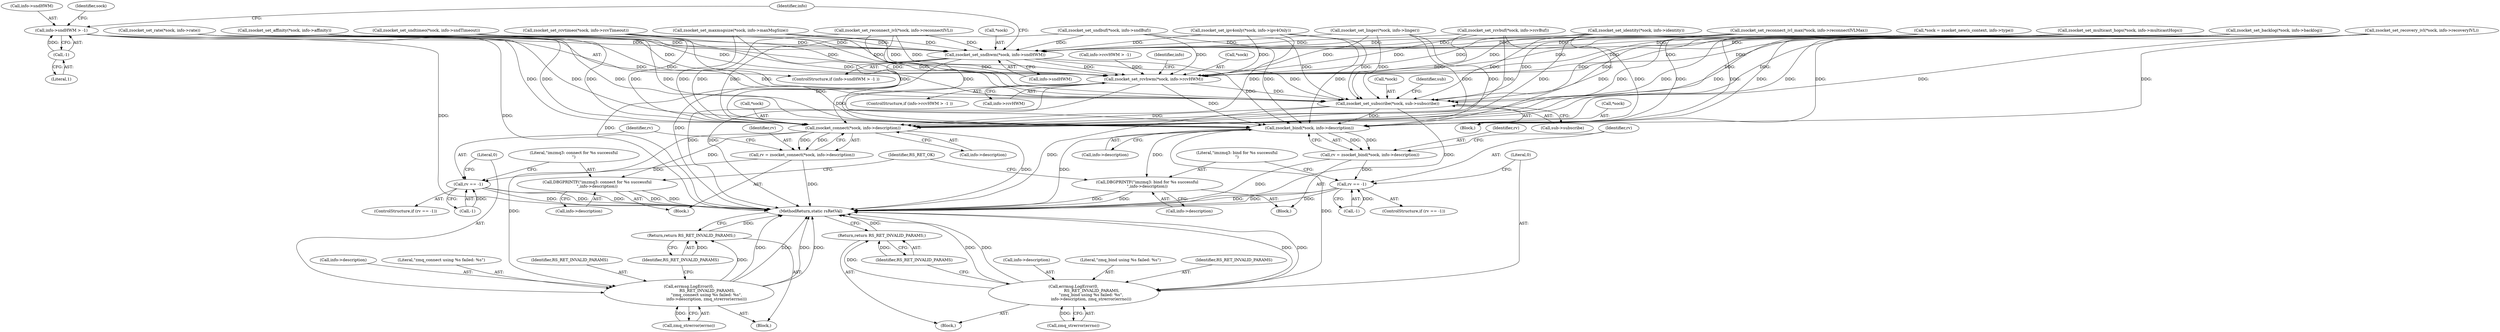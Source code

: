 digraph "0_rsyslog_062d0c671a29f7c6f7dff4a2f1f35df375bbb30b@pointer" {
"1000326" [label="(Call,info->sndHWM > -1)"];
"1000330" [label="(Call,-1)"];
"1000332" [label="(Call,zsocket_set_sndhwm(*sock, info->sndHWM))"];
"1000345" [label="(Call,zsocket_set_rcvhwm(*sock, info->rcvHWM))"];
"1000373" [label="(Call,zsocket_set_subscribe(*sock, sub->subscribe))"];
"1000388" [label="(Call,zsocket_connect(*sock, info->description))"];
"1000386" [label="(Call,rv = zsocket_connect(*sock, info->description))"];
"1000395" [label="(Call,rv == -1)"];
"1000400" [label="(Call,errmsg.LogError(0,\n                             RS_RET_INVALID_PARAMS,\n                            \"zmq_connect using %s failed: %s\",\n                            info->description, zmq_strerror(errno)))"];
"1000409" [label="(Return,return RS_RET_INVALID_PARAMS;)"];
"1000411" [label="(Call,DBGPRINTF(\"imzmq3: connect for %s successful\n\",info->description))"];
"1000420" [label="(Call,zsocket_bind(*sock, info->description))"];
"1000418" [label="(Call,rv = zsocket_bind(*sock, info->description))"];
"1000427" [label="(Call,rv == -1)"];
"1000432" [label="(Call,errmsg.LogError(0,\n                             RS_RET_INVALID_PARAMS,\n                            \"zmq_bind using %s failed: %s\",\n                            info->description, zmq_strerror(errno)))"];
"1000441" [label="(Return,return RS_RET_INVALID_PARAMS;)"];
"1000443" [label="(Call,DBGPRINTF(\"imzmq3: bind for %s successful\n\",info->description))"];
"1000335" [label="(Call,info->sndHWM)"];
"1000388" [label="(Call,zsocket_connect(*sock, info->description))"];
"1000426" [label="(ControlStructure,if (rv == -1))"];
"1000439" [label="(Call,zmq_strerror(errno))"];
"1000442" [label="(Identifier,RS_RET_INVALID_PARAMS)"];
"1000348" [label="(Call,info->rcvHWM)"];
"1000254" [label="(Call,zsocket_set_recovery_ivl(*sock, info->recoveryIVL))"];
"1000417" [label="(Block,)"];
"1000400" [label="(Call,errmsg.LogError(0,\n                             RS_RET_INVALID_PARAMS,\n                            \"zmq_connect using %s failed: %s\",\n                            info->description, zmq_strerror(errno)))"];
"1000397" [label="(Call,-1)"];
"1000202" [label="(Call,zsocket_set_sndtimeo(*sock, info->sndTimeout))"];
"1000163" [label="(Call,zsocket_set_rcvbuf(*sock, info->rcvBuf))"];
"1000413" [label="(Call,info->description)"];
"1000443" [label="(Call,DBGPRINTF(\"imzmq3: bind for %s successful\n\",info->description))"];
"1000394" [label="(ControlStructure,if (rv == -1))"];
"1000354" [label="(Identifier,info)"];
"1000444" [label="(Literal,\"imzmq3: bind for %s successful\n\")"];
"1000436" [label="(Call,info->description)"];
"1000431" [label="(Block,)"];
"1000376" [label="(Call,sub->subscribe)"];
"1000409" [label="(Return,return RS_RET_INVALID_PARAMS;)"];
"1000176" [label="(Call,zsocket_set_linger(*sock, info->linger))"];
"1000372" [label="(Block,)"];
"1000306" [label="(Call,zsocket_set_ipv4only(*sock, info->ipv4Only))"];
"1000412" [label="(Literal,\"imzmq3: connect for %s successful\n\")"];
"1000339" [label="(Call,info->rcvHWM > -1)"];
"1000427" [label="(Call,rv == -1)"];
"1000150" [label="(Call,zsocket_set_sndbuf(*sock, info->sndBuf))"];
"1000293" [label="(Call,zsocket_set_reconnect_ivl_max(*sock, info->reconnectIVLMax))"];
"1000334" [label="(Identifier,sock)"];
"1000228" [label="(Call,zsocket_set_maxmsgsize(*sock, info->maxMsgSize))"];
"1000267" [label="(Call,zsocket_set_multicast_hops(*sock, info->multicastHops))"];
"1000419" [label="(Identifier,rv)"];
"1000433" [label="(Literal,0)"];
"1000435" [label="(Literal,\"zmq_bind using %s failed: %s\")"];
"1000346" [label="(Call,*sock)"];
"1000189" [label="(Call,zsocket_set_backlog(*sock, info->backlog))"];
"1000434" [label="(Identifier,RS_RET_INVALID_PARAMS)"];
"1000280" [label="(Call,zsocket_set_reconnect_ivl(*sock, info->reconnectIVL))"];
"1000373" [label="(Call,zsocket_set_subscribe(*sock, sub->subscribe))"];
"1000399" [label="(Block,)"];
"1000407" [label="(Call,zmq_strerror(errno))"];
"1000404" [label="(Call,info->description)"];
"1000241" [label="(Call,zsocket_set_rate(*sock, info->rate))"];
"1000387" [label="(Identifier,rv)"];
"1000402" [label="(Identifier,RS_RET_INVALID_PARAMS)"];
"1000395" [label="(Call,rv == -1)"];
"1000410" [label="(Identifier,RS_RET_INVALID_PARAMS)"];
"1000330" [label="(Call,-1)"];
"1000441" [label="(Return,return RS_RET_INVALID_PARAMS;)"];
"1000319" [label="(Call,zsocket_set_affinity(*sock, info->affinity))"];
"1000421" [label="(Call,*sock)"];
"1000401" [label="(Literal,0)"];
"1000345" [label="(Call,zsocket_set_rcvhwm(*sock, info->rcvHWM))"];
"1000333" [label="(Call,*sock)"];
"1000389" [label="(Call,*sock)"];
"1000428" [label="(Identifier,rv)"];
"1000110" [label="(Call,*sock = zsocket_new(s_context, info->type))"];
"1000423" [label="(Call,info->description)"];
"1000396" [label="(Identifier,rv)"];
"1000420" [label="(Call,zsocket_bind(*sock, info->description))"];
"1000386" [label="(Call,rv = zsocket_connect(*sock, info->description))"];
"1000411" [label="(Call,DBGPRINTF(\"imzmq3: connect for %s successful\n\",info->description))"];
"1000445" [label="(Call,info->description)"];
"1000325" [label="(ControlStructure,if (info->sndHWM > -1 ))"];
"1000374" [label="(Call,*sock)"];
"1000368" [label="(Identifier,sub)"];
"1000403" [label="(Literal,\"zmq_connect using %s failed: %s\")"];
"1000341" [label="(Identifier,info)"];
"1000385" [label="(Block,)"];
"1000450" [label="(MethodReturn,static rsRetVal)"];
"1000332" [label="(Call,zsocket_set_sndhwm(*sock, info->sndHWM))"];
"1000338" [label="(ControlStructure,if (info->rcvHWM > -1 ))"];
"1000391" [label="(Call,info->description)"];
"1000331" [label="(Literal,1)"];
"1000432" [label="(Call,errmsg.LogError(0,\n                             RS_RET_INVALID_PARAMS,\n                            \"zmq_bind using %s failed: %s\",\n                            info->description, zmq_strerror(errno)))"];
"1000429" [label="(Call,-1)"];
"1000215" [label="(Call,zsocket_set_rcvtimeo(*sock, info->rcvTimeout))"];
"1000418" [label="(Call,rv = zsocket_bind(*sock, info->description))"];
"1000327" [label="(Call,info->sndHWM)"];
"1000449" [label="(Identifier,RS_RET_OK)"];
"1000137" [label="(Call,zsocket_set_identity(*sock, info->identity))"];
"1000326" [label="(Call,info->sndHWM > -1)"];
"1000326" -> "1000325"  [label="AST: "];
"1000326" -> "1000330"  [label="CFG: "];
"1000327" -> "1000326"  [label="AST: "];
"1000330" -> "1000326"  [label="AST: "];
"1000334" -> "1000326"  [label="CFG: "];
"1000341" -> "1000326"  [label="CFG: "];
"1000326" -> "1000450"  [label="DDG: "];
"1000326" -> "1000450"  [label="DDG: "];
"1000330" -> "1000326"  [label="DDG: "];
"1000326" -> "1000332"  [label="DDG: "];
"1000330" -> "1000331"  [label="CFG: "];
"1000331" -> "1000330"  [label="AST: "];
"1000332" -> "1000325"  [label="AST: "];
"1000332" -> "1000335"  [label="CFG: "];
"1000333" -> "1000332"  [label="AST: "];
"1000335" -> "1000332"  [label="AST: "];
"1000341" -> "1000332"  [label="CFG: "];
"1000332" -> "1000450"  [label="DDG: "];
"1000332" -> "1000450"  [label="DDG: "];
"1000163" -> "1000332"  [label="DDG: "];
"1000189" -> "1000332"  [label="DDG: "];
"1000215" -> "1000332"  [label="DDG: "];
"1000254" -> "1000332"  [label="DDG: "];
"1000306" -> "1000332"  [label="DDG: "];
"1000202" -> "1000332"  [label="DDG: "];
"1000280" -> "1000332"  [label="DDG: "];
"1000241" -> "1000332"  [label="DDG: "];
"1000176" -> "1000332"  [label="DDG: "];
"1000137" -> "1000332"  [label="DDG: "];
"1000319" -> "1000332"  [label="DDG: "];
"1000110" -> "1000332"  [label="DDG: "];
"1000293" -> "1000332"  [label="DDG: "];
"1000150" -> "1000332"  [label="DDG: "];
"1000267" -> "1000332"  [label="DDG: "];
"1000228" -> "1000332"  [label="DDG: "];
"1000332" -> "1000345"  [label="DDG: "];
"1000332" -> "1000373"  [label="DDG: "];
"1000332" -> "1000388"  [label="DDG: "];
"1000332" -> "1000420"  [label="DDG: "];
"1000345" -> "1000338"  [label="AST: "];
"1000345" -> "1000348"  [label="CFG: "];
"1000346" -> "1000345"  [label="AST: "];
"1000348" -> "1000345"  [label="AST: "];
"1000354" -> "1000345"  [label="CFG: "];
"1000345" -> "1000450"  [label="DDG: "];
"1000345" -> "1000450"  [label="DDG: "];
"1000163" -> "1000345"  [label="DDG: "];
"1000189" -> "1000345"  [label="DDG: "];
"1000215" -> "1000345"  [label="DDG: "];
"1000254" -> "1000345"  [label="DDG: "];
"1000306" -> "1000345"  [label="DDG: "];
"1000202" -> "1000345"  [label="DDG: "];
"1000280" -> "1000345"  [label="DDG: "];
"1000241" -> "1000345"  [label="DDG: "];
"1000176" -> "1000345"  [label="DDG: "];
"1000137" -> "1000345"  [label="DDG: "];
"1000319" -> "1000345"  [label="DDG: "];
"1000110" -> "1000345"  [label="DDG: "];
"1000293" -> "1000345"  [label="DDG: "];
"1000150" -> "1000345"  [label="DDG: "];
"1000267" -> "1000345"  [label="DDG: "];
"1000228" -> "1000345"  [label="DDG: "];
"1000339" -> "1000345"  [label="DDG: "];
"1000345" -> "1000373"  [label="DDG: "];
"1000345" -> "1000388"  [label="DDG: "];
"1000345" -> "1000420"  [label="DDG: "];
"1000373" -> "1000372"  [label="AST: "];
"1000373" -> "1000376"  [label="CFG: "];
"1000374" -> "1000373"  [label="AST: "];
"1000376" -> "1000373"  [label="AST: "];
"1000368" -> "1000373"  [label="CFG: "];
"1000373" -> "1000450"  [label="DDG: "];
"1000373" -> "1000450"  [label="DDG: "];
"1000163" -> "1000373"  [label="DDG: "];
"1000189" -> "1000373"  [label="DDG: "];
"1000215" -> "1000373"  [label="DDG: "];
"1000254" -> "1000373"  [label="DDG: "];
"1000306" -> "1000373"  [label="DDG: "];
"1000202" -> "1000373"  [label="DDG: "];
"1000280" -> "1000373"  [label="DDG: "];
"1000241" -> "1000373"  [label="DDG: "];
"1000176" -> "1000373"  [label="DDG: "];
"1000319" -> "1000373"  [label="DDG: "];
"1000110" -> "1000373"  [label="DDG: "];
"1000293" -> "1000373"  [label="DDG: "];
"1000150" -> "1000373"  [label="DDG: "];
"1000267" -> "1000373"  [label="DDG: "];
"1000228" -> "1000373"  [label="DDG: "];
"1000137" -> "1000373"  [label="DDG: "];
"1000373" -> "1000388"  [label="DDG: "];
"1000373" -> "1000420"  [label="DDG: "];
"1000388" -> "1000386"  [label="AST: "];
"1000388" -> "1000391"  [label="CFG: "];
"1000389" -> "1000388"  [label="AST: "];
"1000391" -> "1000388"  [label="AST: "];
"1000386" -> "1000388"  [label="CFG: "];
"1000388" -> "1000450"  [label="DDG: "];
"1000388" -> "1000386"  [label="DDG: "];
"1000388" -> "1000386"  [label="DDG: "];
"1000163" -> "1000388"  [label="DDG: "];
"1000189" -> "1000388"  [label="DDG: "];
"1000215" -> "1000388"  [label="DDG: "];
"1000254" -> "1000388"  [label="DDG: "];
"1000306" -> "1000388"  [label="DDG: "];
"1000202" -> "1000388"  [label="DDG: "];
"1000280" -> "1000388"  [label="DDG: "];
"1000241" -> "1000388"  [label="DDG: "];
"1000176" -> "1000388"  [label="DDG: "];
"1000319" -> "1000388"  [label="DDG: "];
"1000110" -> "1000388"  [label="DDG: "];
"1000293" -> "1000388"  [label="DDG: "];
"1000150" -> "1000388"  [label="DDG: "];
"1000267" -> "1000388"  [label="DDG: "];
"1000228" -> "1000388"  [label="DDG: "];
"1000137" -> "1000388"  [label="DDG: "];
"1000388" -> "1000400"  [label="DDG: "];
"1000388" -> "1000411"  [label="DDG: "];
"1000386" -> "1000385"  [label="AST: "];
"1000387" -> "1000386"  [label="AST: "];
"1000396" -> "1000386"  [label="CFG: "];
"1000386" -> "1000450"  [label="DDG: "];
"1000386" -> "1000395"  [label="DDG: "];
"1000395" -> "1000394"  [label="AST: "];
"1000395" -> "1000397"  [label="CFG: "];
"1000396" -> "1000395"  [label="AST: "];
"1000397" -> "1000395"  [label="AST: "];
"1000401" -> "1000395"  [label="CFG: "];
"1000412" -> "1000395"  [label="CFG: "];
"1000395" -> "1000450"  [label="DDG: "];
"1000395" -> "1000450"  [label="DDG: "];
"1000395" -> "1000450"  [label="DDG: "];
"1000397" -> "1000395"  [label="DDG: "];
"1000400" -> "1000399"  [label="AST: "];
"1000400" -> "1000407"  [label="CFG: "];
"1000401" -> "1000400"  [label="AST: "];
"1000402" -> "1000400"  [label="AST: "];
"1000403" -> "1000400"  [label="AST: "];
"1000404" -> "1000400"  [label="AST: "];
"1000407" -> "1000400"  [label="AST: "];
"1000410" -> "1000400"  [label="CFG: "];
"1000400" -> "1000450"  [label="DDG: "];
"1000400" -> "1000450"  [label="DDG: "];
"1000400" -> "1000450"  [label="DDG: "];
"1000400" -> "1000450"  [label="DDG: "];
"1000407" -> "1000400"  [label="DDG: "];
"1000400" -> "1000409"  [label="DDG: "];
"1000409" -> "1000399"  [label="AST: "];
"1000409" -> "1000410"  [label="CFG: "];
"1000410" -> "1000409"  [label="AST: "];
"1000450" -> "1000409"  [label="CFG: "];
"1000409" -> "1000450"  [label="DDG: "];
"1000410" -> "1000409"  [label="DDG: "];
"1000411" -> "1000385"  [label="AST: "];
"1000411" -> "1000413"  [label="CFG: "];
"1000412" -> "1000411"  [label="AST: "];
"1000413" -> "1000411"  [label="AST: "];
"1000449" -> "1000411"  [label="CFG: "];
"1000411" -> "1000450"  [label="DDG: "];
"1000411" -> "1000450"  [label="DDG: "];
"1000420" -> "1000418"  [label="AST: "];
"1000420" -> "1000423"  [label="CFG: "];
"1000421" -> "1000420"  [label="AST: "];
"1000423" -> "1000420"  [label="AST: "];
"1000418" -> "1000420"  [label="CFG: "];
"1000420" -> "1000450"  [label="DDG: "];
"1000420" -> "1000418"  [label="DDG: "];
"1000420" -> "1000418"  [label="DDG: "];
"1000163" -> "1000420"  [label="DDG: "];
"1000189" -> "1000420"  [label="DDG: "];
"1000215" -> "1000420"  [label="DDG: "];
"1000254" -> "1000420"  [label="DDG: "];
"1000306" -> "1000420"  [label="DDG: "];
"1000202" -> "1000420"  [label="DDG: "];
"1000280" -> "1000420"  [label="DDG: "];
"1000241" -> "1000420"  [label="DDG: "];
"1000176" -> "1000420"  [label="DDG: "];
"1000319" -> "1000420"  [label="DDG: "];
"1000110" -> "1000420"  [label="DDG: "];
"1000293" -> "1000420"  [label="DDG: "];
"1000150" -> "1000420"  [label="DDG: "];
"1000267" -> "1000420"  [label="DDG: "];
"1000228" -> "1000420"  [label="DDG: "];
"1000137" -> "1000420"  [label="DDG: "];
"1000420" -> "1000432"  [label="DDG: "];
"1000420" -> "1000443"  [label="DDG: "];
"1000418" -> "1000417"  [label="AST: "];
"1000419" -> "1000418"  [label="AST: "];
"1000428" -> "1000418"  [label="CFG: "];
"1000418" -> "1000450"  [label="DDG: "];
"1000418" -> "1000427"  [label="DDG: "];
"1000427" -> "1000426"  [label="AST: "];
"1000427" -> "1000429"  [label="CFG: "];
"1000428" -> "1000427"  [label="AST: "];
"1000429" -> "1000427"  [label="AST: "];
"1000433" -> "1000427"  [label="CFG: "];
"1000444" -> "1000427"  [label="CFG: "];
"1000427" -> "1000450"  [label="DDG: "];
"1000427" -> "1000450"  [label="DDG: "];
"1000427" -> "1000450"  [label="DDG: "];
"1000429" -> "1000427"  [label="DDG: "];
"1000432" -> "1000431"  [label="AST: "];
"1000432" -> "1000439"  [label="CFG: "];
"1000433" -> "1000432"  [label="AST: "];
"1000434" -> "1000432"  [label="AST: "];
"1000435" -> "1000432"  [label="AST: "];
"1000436" -> "1000432"  [label="AST: "];
"1000439" -> "1000432"  [label="AST: "];
"1000442" -> "1000432"  [label="CFG: "];
"1000432" -> "1000450"  [label="DDG: "];
"1000432" -> "1000450"  [label="DDG: "];
"1000432" -> "1000450"  [label="DDG: "];
"1000432" -> "1000450"  [label="DDG: "];
"1000439" -> "1000432"  [label="DDG: "];
"1000432" -> "1000441"  [label="DDG: "];
"1000441" -> "1000431"  [label="AST: "];
"1000441" -> "1000442"  [label="CFG: "];
"1000442" -> "1000441"  [label="AST: "];
"1000450" -> "1000441"  [label="CFG: "];
"1000441" -> "1000450"  [label="DDG: "];
"1000442" -> "1000441"  [label="DDG: "];
"1000443" -> "1000417"  [label="AST: "];
"1000443" -> "1000445"  [label="CFG: "];
"1000444" -> "1000443"  [label="AST: "];
"1000445" -> "1000443"  [label="AST: "];
"1000449" -> "1000443"  [label="CFG: "];
"1000443" -> "1000450"  [label="DDG: "];
"1000443" -> "1000450"  [label="DDG: "];
}
